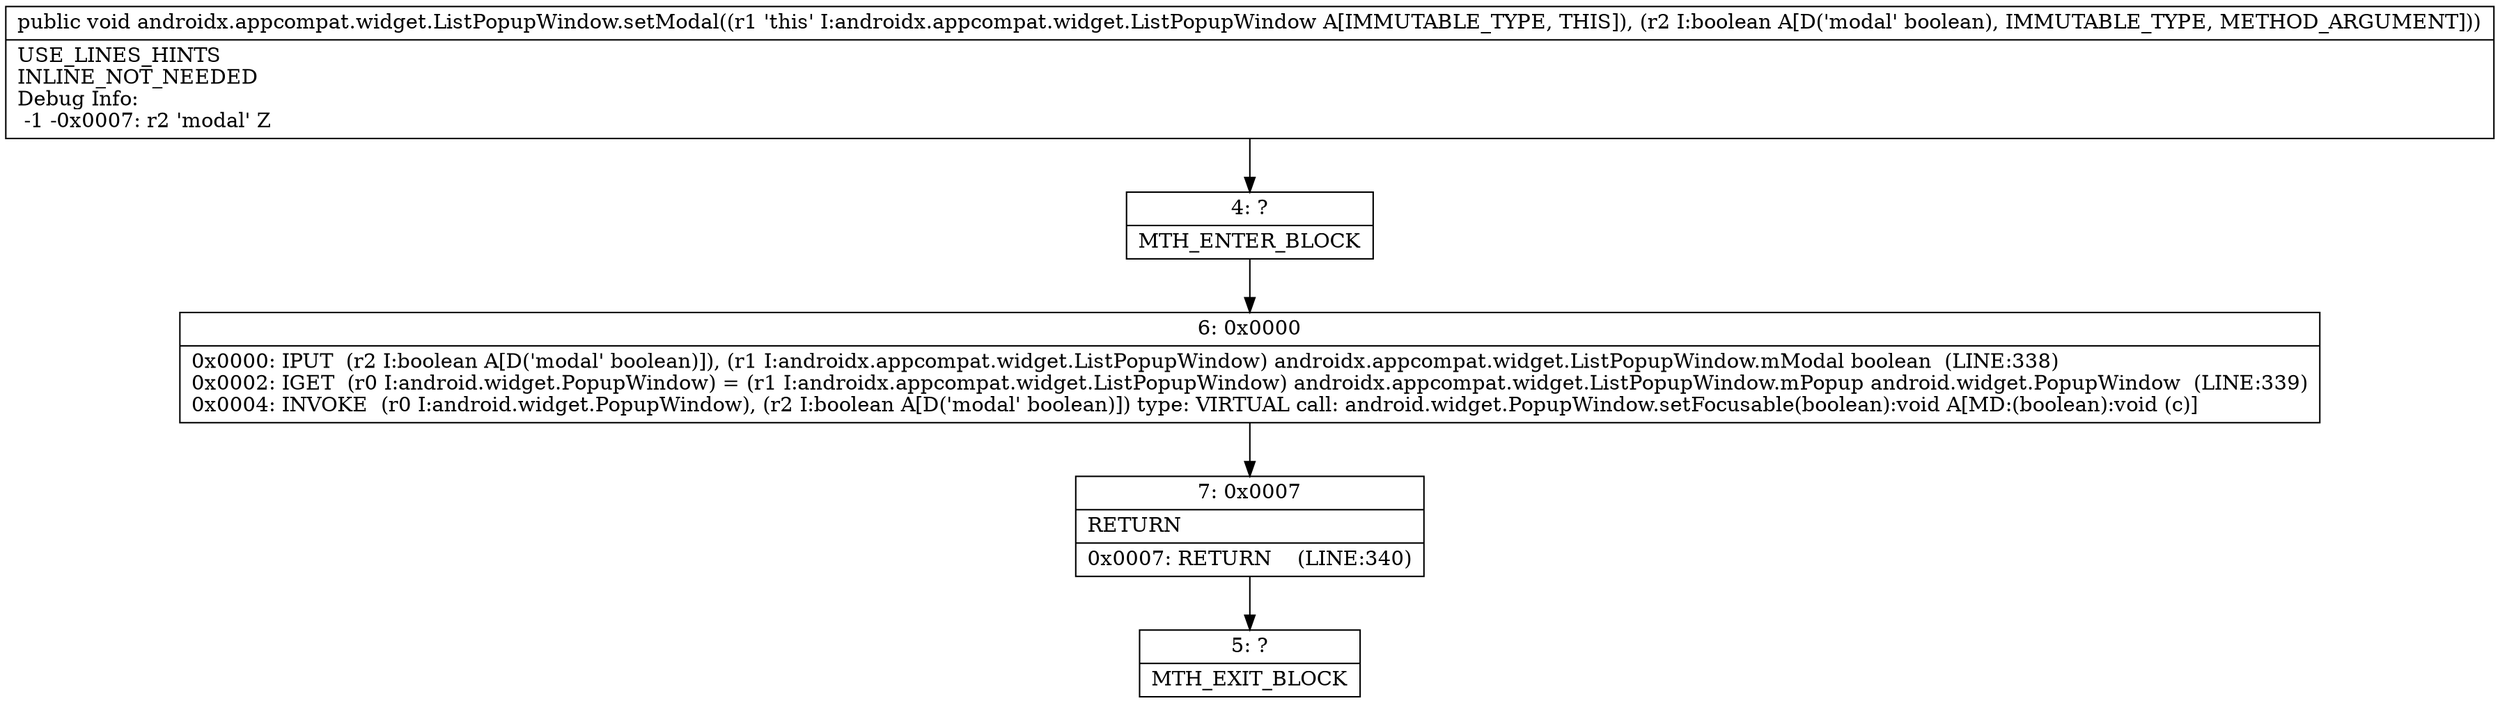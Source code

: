 digraph "CFG forandroidx.appcompat.widget.ListPopupWindow.setModal(Z)V" {
Node_4 [shape=record,label="{4\:\ ?|MTH_ENTER_BLOCK\l}"];
Node_6 [shape=record,label="{6\:\ 0x0000|0x0000: IPUT  (r2 I:boolean A[D('modal' boolean)]), (r1 I:androidx.appcompat.widget.ListPopupWindow) androidx.appcompat.widget.ListPopupWindow.mModal boolean  (LINE:338)\l0x0002: IGET  (r0 I:android.widget.PopupWindow) = (r1 I:androidx.appcompat.widget.ListPopupWindow) androidx.appcompat.widget.ListPopupWindow.mPopup android.widget.PopupWindow  (LINE:339)\l0x0004: INVOKE  (r0 I:android.widget.PopupWindow), (r2 I:boolean A[D('modal' boolean)]) type: VIRTUAL call: android.widget.PopupWindow.setFocusable(boolean):void A[MD:(boolean):void (c)]\l}"];
Node_7 [shape=record,label="{7\:\ 0x0007|RETURN\l|0x0007: RETURN    (LINE:340)\l}"];
Node_5 [shape=record,label="{5\:\ ?|MTH_EXIT_BLOCK\l}"];
MethodNode[shape=record,label="{public void androidx.appcompat.widget.ListPopupWindow.setModal((r1 'this' I:androidx.appcompat.widget.ListPopupWindow A[IMMUTABLE_TYPE, THIS]), (r2 I:boolean A[D('modal' boolean), IMMUTABLE_TYPE, METHOD_ARGUMENT]))  | USE_LINES_HINTS\lINLINE_NOT_NEEDED\lDebug Info:\l  \-1 \-0x0007: r2 'modal' Z\l}"];
MethodNode -> Node_4;Node_4 -> Node_6;
Node_6 -> Node_7;
Node_7 -> Node_5;
}

